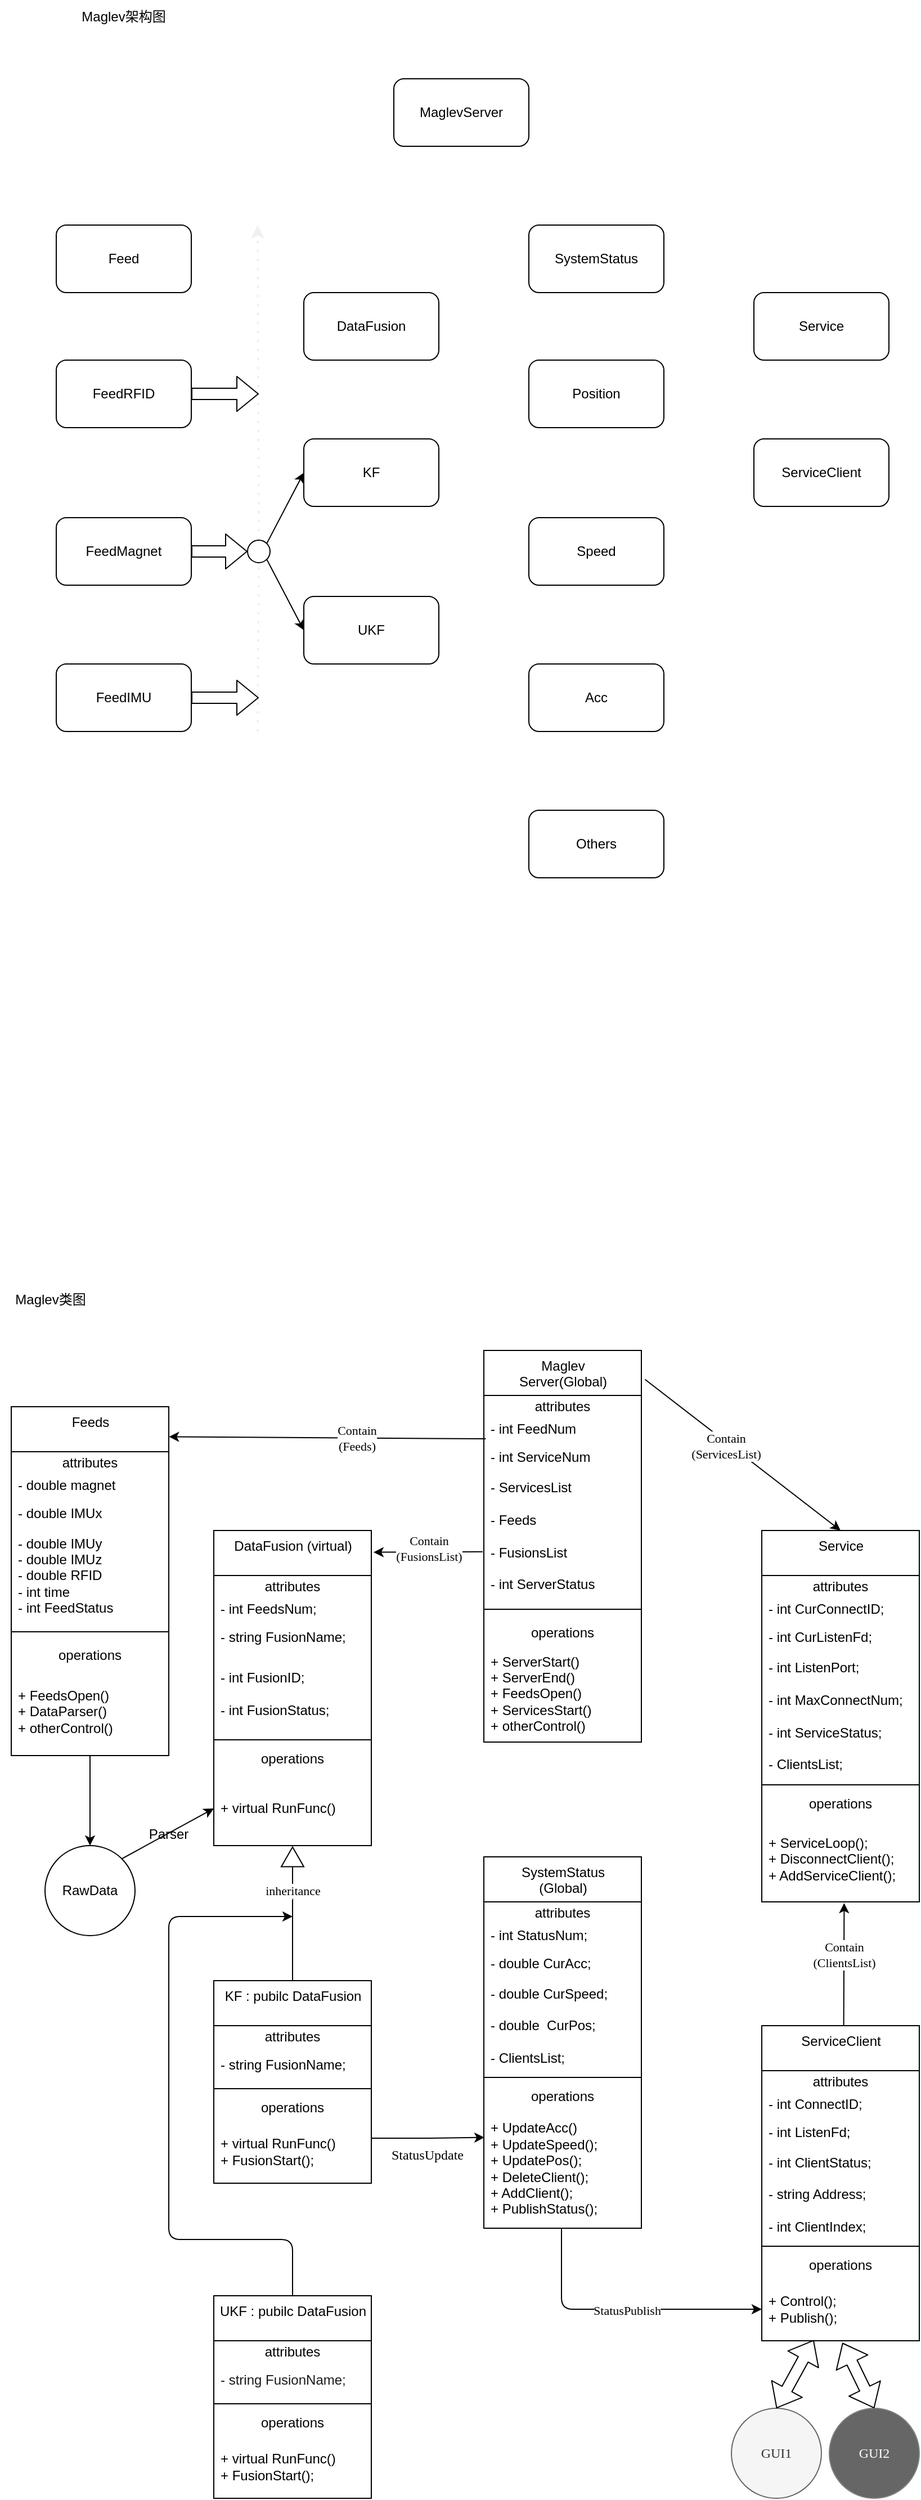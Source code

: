 <mxfile version="12.2.4" pages="1"><diagram id="EBXUAqekq_TSrMk2jxdC" name="第 1 页"><mxGraphModel dx="1035" dy="591" grid="1" gridSize="10" guides="1" tooltips="1" connect="1" arrows="1" fold="1" page="1" pageScale="1" pageWidth="827" pageHeight="1169" math="0" shadow="0"><root><mxCell id="0"/><mxCell id="1" parent="0"/><mxCell id="2" value="MaglevServer" style="rounded=1;whiteSpace=wrap;html=1;" parent="1" vertex="1"><mxGeometry x="360" y="110" width="120" height="60" as="geometry"/></mxCell><mxCell id="3" value="Feed" style="rounded=1;whiteSpace=wrap;html=1;" parent="1" vertex="1"><mxGeometry x="60" y="240" width="120" height="60" as="geometry"/></mxCell><mxCell id="4" value="FeedRFID" style="rounded=1;whiteSpace=wrap;html=1;" parent="1" vertex="1"><mxGeometry x="60" y="360" width="120" height="60" as="geometry"/></mxCell><mxCell id="5" value="FeedMagnet" style="rounded=1;whiteSpace=wrap;html=1;" parent="1" vertex="1"><mxGeometry x="60" y="500" width="120" height="60" as="geometry"/></mxCell><mxCell id="6" value="FeedIMU" style="rounded=1;whiteSpace=wrap;html=1;" parent="1" vertex="1"><mxGeometry x="60" y="630" width="120" height="60" as="geometry"/></mxCell><mxCell id="7" value="SystemStatus" style="rounded=1;whiteSpace=wrap;html=1;" parent="1" vertex="1"><mxGeometry x="480" y="240" width="120" height="60" as="geometry"/></mxCell><mxCell id="8" value="Position" style="rounded=1;whiteSpace=wrap;html=1;" parent="1" vertex="1"><mxGeometry x="480" y="360" width="120" height="60" as="geometry"/></mxCell><mxCell id="9" value="Speed" style="rounded=1;whiteSpace=wrap;html=1;" parent="1" vertex="1"><mxGeometry x="480" y="500" width="120" height="60" as="geometry"/></mxCell><mxCell id="10" value="Acc" style="rounded=1;whiteSpace=wrap;html=1;" parent="1" vertex="1"><mxGeometry x="480" y="630" width="120" height="60" as="geometry"/></mxCell><mxCell id="11" value="Service" style="rounded=1;whiteSpace=wrap;html=1;" parent="1" vertex="1"><mxGeometry x="680" y="300" width="120" height="60" as="geometry"/></mxCell><mxCell id="12" value="ServiceClient" style="rounded=1;whiteSpace=wrap;html=1;" parent="1" vertex="1"><mxGeometry x="680" y="430" width="120" height="60" as="geometry"/></mxCell><mxCell id="13" value="DataFusion" style="rounded=1;whiteSpace=wrap;html=1;" parent="1" vertex="1"><mxGeometry x="280" y="300" width="120" height="60" as="geometry"/></mxCell><mxCell id="14" value="KF" style="rounded=1;whiteSpace=wrap;html=1;" parent="1" vertex="1"><mxGeometry x="280" y="430" width="120" height="60" as="geometry"/></mxCell><mxCell id="15" value="UKF" style="rounded=1;whiteSpace=wrap;html=1;" parent="1" vertex="1"><mxGeometry x="280" y="570" width="120" height="60" as="geometry"/></mxCell><mxCell id="16" value="" style="endArrow=classic;html=1;dashed=1;dashPattern=1 3;fontFamily=Helvetica;fontSize=11;fontColor=rgb(240, 240, 240);align=center;strokeColor=rgb(240, 240, 240);strokeWidth=2;startArrow=none;" parent="1" source="24" edge="1"><mxGeometry width="50" height="50" relative="1" as="geometry"><mxPoint x="239" y="690" as="sourcePoint"/><mxPoint x="239" y="240" as="targetPoint"/></mxGeometry></mxCell><mxCell id="17" value="" style="shape=flexArrow;endArrow=classic;html=1;" parent="1" source="4" edge="1"><mxGeometry width="50" height="50" relative="1" as="geometry"><mxPoint x="180" y="440" as="sourcePoint"/><mxPoint x="240" y="390" as="targetPoint"/></mxGeometry></mxCell><mxCell id="18" value="" style="shape=flexArrow;endArrow=classic;html=1;startArrow=none;" parent="1" source="24" edge="1"><mxGeometry width="50" height="50" relative="1" as="geometry"><mxPoint x="180" y="580" as="sourcePoint"/><mxPoint x="240" y="530" as="targetPoint"/></mxGeometry></mxCell><mxCell id="20" value="" style="shape=flexArrow;endArrow=classic;html=1;exitX=1;exitY=0.5;exitDx=0;exitDy=0;" parent="1" source="6" edge="1"><mxGeometry width="50" height="50" relative="1" as="geometry"><mxPoint x="180" y="690" as="sourcePoint"/><mxPoint x="240" y="660" as="targetPoint"/></mxGeometry></mxCell><mxCell id="23" value="" style="endArrow=classic;html=1;entryX=0;entryY=0.5;entryDx=0;entryDy=0;exitX=1;exitY=0;exitDx=0;exitDy=0;" parent="1" source="24" target="14" edge="1"><mxGeometry width="50" height="50" relative="1" as="geometry"><mxPoint x="240" y="480" as="sourcePoint"/><mxPoint x="250" y="430" as="targetPoint"/></mxGeometry></mxCell><mxCell id="25" value="" style="endArrow=none;html=1;dashed=1;dashPattern=1 3;fontFamily=Helvetica;fontSize=11;fontColor=rgb(240, 240, 240);align=center;strokeColor=rgb(240, 240, 240);strokeWidth=2;" parent="1" target="24" edge="1"><mxGeometry width="50" height="50" relative="1" as="geometry"><mxPoint x="239" y="690" as="sourcePoint"/><mxPoint x="239" y="240" as="targetPoint"/></mxGeometry></mxCell><mxCell id="26" value="" style="endArrow=classic;html=1;exitX=1;exitY=1;exitDx=0;exitDy=0;entryX=0;entryY=0.5;entryDx=0;entryDy=0;" parent="1" source="24" target="15" edge="1"><mxGeometry width="50" height="50" relative="1" as="geometry"><mxPoint x="390" y="410" as="sourcePoint"/><mxPoint x="440" y="360" as="targetPoint"/></mxGeometry></mxCell><mxCell id="24" value="" style="ellipse;whiteSpace=wrap;html=1;aspect=fixed;" parent="1" vertex="1"><mxGeometry x="230" y="520" width="20" height="20" as="geometry"/></mxCell><mxCell id="31" value="" style="shape=flexArrow;endArrow=classic;html=1;exitX=1;exitY=0.5;exitDx=0;exitDy=0;" parent="1" source="5" target="24" edge="1"><mxGeometry width="50" height="50" relative="1" as="geometry"><mxPoint x="180" y="550" as="sourcePoint"/><mxPoint x="240" y="480" as="targetPoint"/><Array as="points"/></mxGeometry></mxCell><mxCell id="32" value="Others" style="rounded=1;whiteSpace=wrap;html=1;" parent="1" vertex="1"><mxGeometry x="480" y="760" width="120" height="60" as="geometry"/></mxCell><mxCell id="36" value="Maglev类图" style="text;html=1;strokeColor=none;fillColor=none;align=center;verticalAlign=middle;whiteSpace=wrap;rounded=0;" parent="1" vertex="1"><mxGeometry x="10" y="1180" width="90" height="30" as="geometry"/></mxCell><mxCell id="37" value="Maglev架构图" style="text;html=1;strokeColor=none;fillColor=none;align=center;verticalAlign=middle;whiteSpace=wrap;rounded=0;" parent="1" vertex="1"><mxGeometry x="60" y="40" width="120" height="30" as="geometry"/></mxCell><mxCell id="49" value="Maglev&lt;br&gt;Server(Global)" style="swimlane;fontStyle=0;align=center;verticalAlign=top;childLayout=stackLayout;horizontal=1;startSize=40;horizontalStack=0;resizeParent=1;resizeParentMax=0;resizeLast=0;collapsible=0;marginBottom=0;html=1;" parent="1" vertex="1"><mxGeometry x="440" y="1240" width="140" height="348" as="geometry"/></mxCell><mxCell id="50" value="attributes" style="text;html=1;strokeColor=none;fillColor=none;align=center;verticalAlign=middle;spacingLeft=4;spacingRight=4;overflow=hidden;rotatable=0;points=[[0,0.5],[1,0.5]];portConstraint=eastwest;" parent="49" vertex="1"><mxGeometry y="40" width="140" height="20" as="geometry"/></mxCell><mxCell id="51" value="- int FeedNum" style="text;html=1;strokeColor=none;fillColor=none;align=left;verticalAlign=middle;spacingLeft=4;spacingRight=4;overflow=hidden;rotatable=0;points=[[0,0.5],[1,0.5]];portConstraint=eastwest;" parent="49" vertex="1"><mxGeometry y="60" width="140" height="20" as="geometry"/></mxCell><mxCell id="52" value="&lt;font color=&quot;#000000&quot;&gt;- int ServiceNum&lt;/font&gt;" style="text;html=1;strokeColor=none;fillColor=none;align=left;verticalAlign=middle;spacingLeft=4;spacingRight=4;overflow=hidden;rotatable=0;points=[[0,0.5],[1,0.5]];portConstraint=eastwest;fontColor=#808080;" parent="49" vertex="1"><mxGeometry y="80" width="140" height="30" as="geometry"/></mxCell><mxCell id="53" value="- ServicesList&lt;br&gt;&lt;br&gt;- Feeds&lt;br&gt;&lt;br&gt;- FusionsList&lt;br&gt;&lt;br&gt;- int ServerStatus" style="text;html=1;strokeColor=none;fillColor=none;align=left;verticalAlign=middle;spacingLeft=4;spacingRight=4;overflow=hidden;rotatable=0;points=[[0,0.5],[1,0.5]];portConstraint=eastwest;" parent="49" vertex="1"><mxGeometry y="110" width="140" height="110" as="geometry"/></mxCell><mxCell id="54" value="" style="line;strokeWidth=1;fillColor=none;align=left;verticalAlign=middle;spacingTop=-1;spacingLeft=3;spacingRight=3;rotatable=0;labelPosition=right;points=[];portConstraint=eastwest;" parent="49" vertex="1"><mxGeometry y="220" width="140" height="20" as="geometry"/></mxCell><mxCell id="55" value="operations" style="text;html=1;strokeColor=none;fillColor=none;align=center;verticalAlign=middle;spacingLeft=4;spacingRight=4;overflow=hidden;rotatable=0;points=[[0,0.5],[1,0.5]];portConstraint=eastwest;" parent="49" vertex="1"><mxGeometry y="240" width="140" height="22" as="geometry"/></mxCell><mxCell id="56" value="+ ServerStart()&lt;br&gt;+ ServerEnd()&lt;br&gt;+ FeedsOpen()&lt;br&gt;+ ServicesStart()&lt;br&gt;+ otherControl()" style="text;html=1;strokeColor=none;fillColor=none;align=left;verticalAlign=middle;spacingLeft=4;spacingRight=4;overflow=hidden;rotatable=0;points=[[0,0.5],[1,0.5]];portConstraint=eastwest;" parent="49" vertex="1"><mxGeometry y="262" width="140" height="86" as="geometry"/></mxCell><mxCell id="62" value="SystemStatus&lt;br&gt;(Global)" style="swimlane;fontStyle=0;align=center;verticalAlign=top;childLayout=stackLayout;horizontal=1;startSize=40;horizontalStack=0;resizeParent=1;resizeParentMax=0;resizeLast=0;collapsible=0;marginBottom=0;html=1;" parent="1" vertex="1"><mxGeometry x="440" y="1690" width="140" height="330" as="geometry"/></mxCell><mxCell id="63" value="attributes" style="text;html=1;strokeColor=none;fillColor=none;align=center;verticalAlign=middle;spacingLeft=4;spacingRight=4;overflow=hidden;rotatable=0;points=[[0,0.5],[1,0.5]];portConstraint=eastwest;" parent="62" vertex="1"><mxGeometry y="40" width="140" height="20" as="geometry"/></mxCell><mxCell id="64" value="- int StatusNum;" style="text;html=1;strokeColor=none;fillColor=none;align=left;verticalAlign=middle;spacingLeft=4;spacingRight=4;overflow=hidden;rotatable=0;points=[[0,0.5],[1,0.5]];portConstraint=eastwest;" parent="62" vertex="1"><mxGeometry y="60" width="140" height="20" as="geometry"/></mxCell><mxCell id="65" value="&lt;font color=&quot;#000000&quot;&gt;- double CurAcc;&lt;/font&gt;" style="text;html=1;strokeColor=none;fillColor=none;align=left;verticalAlign=middle;spacingLeft=4;spacingRight=4;overflow=hidden;rotatable=0;points=[[0,0.5],[1,0.5]];portConstraint=eastwest;fontColor=#808080;" parent="62" vertex="1"><mxGeometry y="80" width="140" height="30" as="geometry"/></mxCell><mxCell id="66" value="- double CurSpeed;&lt;br&gt;&lt;br&gt;- double&amp;nbsp; CurPos;&lt;br&gt;&lt;br&gt;- ClientsList;" style="text;html=1;strokeColor=none;fillColor=none;align=left;verticalAlign=middle;spacingLeft=4;spacingRight=4;overflow=hidden;rotatable=0;points=[[0,0.5],[1,0.5]];portConstraint=eastwest;" parent="62" vertex="1"><mxGeometry y="110" width="140" height="80" as="geometry"/></mxCell><mxCell id="67" value="" style="line;strokeWidth=1;fillColor=none;align=left;verticalAlign=middle;spacingTop=-1;spacingLeft=3;spacingRight=3;rotatable=0;labelPosition=right;points=[];portConstraint=eastwest;" parent="62" vertex="1"><mxGeometry y="190" width="140" height="12" as="geometry"/></mxCell><mxCell id="68" value="operations" style="text;html=1;strokeColor=none;fillColor=none;align=center;verticalAlign=middle;spacingLeft=4;spacingRight=4;overflow=hidden;rotatable=0;points=[[0,0.5],[1,0.5]];portConstraint=eastwest;" parent="62" vertex="1"><mxGeometry y="202" width="140" height="22" as="geometry"/></mxCell><mxCell id="69" value="+ UpdateAcc()&lt;br&gt;+ UpdateSpeed();&lt;br&gt;+ UpdatePos();&lt;br&gt;+ DeleteClient();&lt;br&gt;+ AddClient();&lt;br&gt;+ PublishStatus();" style="text;html=1;strokeColor=none;fillColor=none;align=left;verticalAlign=middle;spacingLeft=4;spacingRight=4;overflow=hidden;rotatable=0;points=[[0,0.5],[1,0.5]];portConstraint=eastwest;" parent="62" vertex="1"><mxGeometry y="224" width="140" height="106" as="geometry"/></mxCell><mxCell id="70" value="Service" style="swimlane;fontStyle=0;align=center;verticalAlign=top;childLayout=stackLayout;horizontal=1;startSize=40;horizontalStack=0;resizeParent=1;resizeParentMax=0;resizeLast=0;collapsible=0;marginBottom=0;html=1;" parent="1" vertex="1"><mxGeometry x="687" y="1400" width="140" height="330" as="geometry"/></mxCell><mxCell id="71" value="attributes" style="text;html=1;strokeColor=none;fillColor=none;align=center;verticalAlign=middle;spacingLeft=4;spacingRight=4;overflow=hidden;rotatable=0;points=[[0,0.5],[1,0.5]];portConstraint=eastwest;" parent="70" vertex="1"><mxGeometry y="40" width="140" height="20" as="geometry"/></mxCell><mxCell id="72" value="- int CurConnectID;" style="text;html=1;strokeColor=none;fillColor=none;align=left;verticalAlign=middle;spacingLeft=4;spacingRight=4;overflow=hidden;rotatable=0;points=[[0,0.5],[1,0.5]];portConstraint=eastwest;" parent="70" vertex="1"><mxGeometry y="60" width="140" height="20" as="geometry"/></mxCell><mxCell id="73" value="&lt;font color=&quot;#000000&quot;&gt;- int CurListenFd;&lt;/font&gt;" style="text;html=1;strokeColor=none;fillColor=none;align=left;verticalAlign=middle;spacingLeft=4;spacingRight=4;overflow=hidden;rotatable=0;points=[[0,0.5],[1,0.5]];portConstraint=eastwest;fontColor=#808080;" parent="70" vertex="1"><mxGeometry y="80" width="140" height="30" as="geometry"/></mxCell><mxCell id="74" value="- int ListenPort;&lt;br&gt;&lt;br&gt;- int MaxConnectNum;&lt;br&gt;&lt;br&gt;- int ServiceStatus;&lt;br&gt;&lt;br&gt;- ClientsList;" style="text;html=1;strokeColor=none;fillColor=none;align=left;verticalAlign=middle;spacingLeft=4;spacingRight=4;overflow=hidden;rotatable=0;points=[[0,0.5],[1,0.5]];portConstraint=eastwest;" parent="70" vertex="1"><mxGeometry y="110" width="140" height="110" as="geometry"/></mxCell><mxCell id="75" value="" style="line;strokeWidth=1;fillColor=none;align=left;verticalAlign=middle;spacingTop=-1;spacingLeft=3;spacingRight=3;rotatable=0;labelPosition=right;points=[];portConstraint=eastwest;" parent="70" vertex="1"><mxGeometry y="220" width="140" height="12" as="geometry"/></mxCell><mxCell id="76" value="operations" style="text;html=1;strokeColor=none;fillColor=none;align=center;verticalAlign=middle;spacingLeft=4;spacingRight=4;overflow=hidden;rotatable=0;points=[[0,0.5],[1,0.5]];portConstraint=eastwest;" parent="70" vertex="1"><mxGeometry y="232" width="140" height="22" as="geometry"/></mxCell><mxCell id="77" value="+ ServiceLoop();&lt;br&gt;+ DisconnectClient();&lt;br&gt;+ AddServiceClient();&lt;br&gt;" style="text;html=1;strokeColor=none;fillColor=none;align=left;verticalAlign=middle;spacingLeft=4;spacingRight=4;overflow=hidden;rotatable=0;points=[[0,0.5],[1,0.5]];portConstraint=eastwest;" parent="70" vertex="1"><mxGeometry y="254" width="140" height="76" as="geometry"/></mxCell><mxCell id="78" value="ServiceClient" style="swimlane;fontStyle=0;align=center;verticalAlign=top;childLayout=stackLayout;horizontal=1;startSize=40;horizontalStack=0;resizeParent=1;resizeParentMax=0;resizeLast=0;collapsible=0;marginBottom=0;html=1;" parent="1" vertex="1"><mxGeometry x="687" y="1840" width="140" height="280" as="geometry"/></mxCell><mxCell id="79" value="attributes" style="text;html=1;strokeColor=none;fillColor=none;align=center;verticalAlign=middle;spacingLeft=4;spacingRight=4;overflow=hidden;rotatable=0;points=[[0,0.5],[1,0.5]];portConstraint=eastwest;" parent="78" vertex="1"><mxGeometry y="40" width="140" height="20" as="geometry"/></mxCell><mxCell id="80" value="- int ConnectID;" style="text;html=1;strokeColor=none;fillColor=none;align=left;verticalAlign=middle;spacingLeft=4;spacingRight=4;overflow=hidden;rotatable=0;points=[[0,0.5],[1,0.5]];portConstraint=eastwest;" parent="78" vertex="1"><mxGeometry y="60" width="140" height="20" as="geometry"/></mxCell><mxCell id="81" value="&lt;font color=&quot;#000000&quot;&gt;- int ListenFd;&lt;/font&gt;" style="text;html=1;strokeColor=none;fillColor=none;align=left;verticalAlign=middle;spacingLeft=4;spacingRight=4;overflow=hidden;rotatable=0;points=[[0,0.5],[1,0.5]];portConstraint=eastwest;fontColor=#808080;" parent="78" vertex="1"><mxGeometry y="80" width="140" height="30" as="geometry"/></mxCell><mxCell id="82" value="- int ClientStatus;&lt;br&gt;&lt;br&gt;- string Address;&lt;br&gt;&lt;br&gt;- int ClientIndex;" style="text;html=1;strokeColor=none;fillColor=none;align=left;verticalAlign=middle;spacingLeft=4;spacingRight=4;overflow=hidden;rotatable=0;points=[[0,0.5],[1,0.5]];portConstraint=eastwest;" parent="78" vertex="1"><mxGeometry y="110" width="140" height="80" as="geometry"/></mxCell><mxCell id="83" value="" style="line;strokeWidth=1;fillColor=none;align=left;verticalAlign=middle;spacingTop=-1;spacingLeft=3;spacingRight=3;rotatable=0;labelPosition=right;points=[];portConstraint=eastwest;" parent="78" vertex="1"><mxGeometry y="190" width="140" height="12" as="geometry"/></mxCell><mxCell id="84" value="operations" style="text;html=1;strokeColor=none;fillColor=none;align=center;verticalAlign=middle;spacingLeft=4;spacingRight=4;overflow=hidden;rotatable=0;points=[[0,0.5],[1,0.5]];portConstraint=eastwest;" parent="78" vertex="1"><mxGeometry y="202" width="140" height="22" as="geometry"/></mxCell><mxCell id="85" value="+ Control();&lt;br&gt;+ Publish();" style="text;html=1;strokeColor=none;fillColor=none;align=left;verticalAlign=middle;spacingLeft=4;spacingRight=4;overflow=hidden;rotatable=0;points=[[0,0.5],[1,0.5]];portConstraint=eastwest;" parent="78" vertex="1"><mxGeometry y="224" width="140" height="56" as="geometry"/></mxCell><mxCell id="86" value="DataFusion (virtual)" style="swimlane;fontStyle=0;align=center;verticalAlign=top;childLayout=stackLayout;horizontal=1;startSize=40;horizontalStack=0;resizeParent=1;resizeParentMax=0;resizeLast=0;collapsible=0;marginBottom=0;html=1;" parent="1" vertex="1"><mxGeometry x="200" y="1400" width="140" height="280" as="geometry"/></mxCell><mxCell id="87" value="attributes" style="text;html=1;strokeColor=none;fillColor=none;align=center;verticalAlign=middle;spacingLeft=4;spacingRight=4;overflow=hidden;rotatable=0;points=[[0,0.5],[1,0.5]];portConstraint=eastwest;" parent="86" vertex="1"><mxGeometry y="40" width="140" height="20" as="geometry"/></mxCell><mxCell id="88" value="- int FeedsNum;" style="text;html=1;strokeColor=none;fillColor=none;align=left;verticalAlign=middle;spacingLeft=4;spacingRight=4;overflow=hidden;rotatable=0;points=[[0,0.5],[1,0.5]];portConstraint=eastwest;" parent="86" vertex="1"><mxGeometry y="60" width="140" height="20" as="geometry"/></mxCell><mxCell id="89" value="&lt;font color=&quot;#000000&quot;&gt;- string FusionName;&lt;/font&gt;" style="text;html=1;strokeColor=none;fillColor=none;align=left;verticalAlign=middle;spacingLeft=4;spacingRight=4;overflow=hidden;rotatable=0;points=[[0,0.5],[1,0.5]];portConstraint=eastwest;fontColor=#808080;" parent="86" vertex="1"><mxGeometry y="80" width="140" height="30" as="geometry"/></mxCell><mxCell id="90" value="- int FusionID;&lt;br&gt;&lt;br&gt;- int FusionStatus;" style="text;html=1;strokeColor=none;fillColor=none;align=left;verticalAlign=middle;spacingLeft=4;spacingRight=4;overflow=hidden;rotatable=0;points=[[0,0.5],[1,0.5]];portConstraint=eastwest;" parent="86" vertex="1"><mxGeometry y="110" width="140" height="70" as="geometry"/></mxCell><mxCell id="91" value="" style="line;strokeWidth=1;fillColor=none;align=left;verticalAlign=middle;spacingTop=-1;spacingLeft=3;spacingRight=3;rotatable=0;labelPosition=right;points=[];portConstraint=eastwest;" parent="86" vertex="1"><mxGeometry y="180" width="140" height="12" as="geometry"/></mxCell><mxCell id="92" value="operations" style="text;html=1;strokeColor=none;fillColor=none;align=center;verticalAlign=middle;spacingLeft=4;spacingRight=4;overflow=hidden;rotatable=0;points=[[0,0.5],[1,0.5]];portConstraint=eastwest;" parent="86" vertex="1"><mxGeometry y="192" width="140" height="22" as="geometry"/></mxCell><mxCell id="93" value="+ virtual RunFunc()" style="text;html=1;strokeColor=none;fillColor=none;align=left;verticalAlign=middle;spacingLeft=4;spacingRight=4;overflow=hidden;rotatable=0;points=[[0,0.5],[1,0.5]];portConstraint=eastwest;" parent="86" vertex="1"><mxGeometry y="214" width="140" height="66" as="geometry"/></mxCell><mxCell id="94" value="KF : pubilc DataFusion" style="swimlane;fontStyle=0;align=center;verticalAlign=top;childLayout=stackLayout;horizontal=1;startSize=40;horizontalStack=0;resizeParent=1;resizeParentMax=0;resizeLast=0;collapsible=0;marginBottom=0;html=1;" parent="1" vertex="1"><mxGeometry x="200" y="1800" width="140" height="180" as="geometry"/></mxCell><mxCell id="95" value="attributes" style="text;html=1;strokeColor=none;fillColor=none;align=center;verticalAlign=middle;spacingLeft=4;spacingRight=4;overflow=hidden;rotatable=0;points=[[0,0.5],[1,0.5]];portConstraint=eastwest;" parent="94" vertex="1"><mxGeometry y="40" width="140" height="20" as="geometry"/></mxCell><mxCell id="97" value="&lt;font color=&quot;#000000&quot;&gt;- string FusionName;&lt;/font&gt;" style="text;html=1;strokeColor=none;fillColor=none;align=left;verticalAlign=middle;spacingLeft=4;spacingRight=4;overflow=hidden;rotatable=0;points=[[0,0.5],[1,0.5]];portConstraint=eastwest;fontColor=#808080;" parent="94" vertex="1"><mxGeometry y="60" width="140" height="30" as="geometry"/></mxCell><mxCell id="99" value="" style="line;strokeWidth=1;fillColor=none;align=left;verticalAlign=middle;spacingTop=-1;spacingLeft=3;spacingRight=3;rotatable=0;labelPosition=right;points=[];portConstraint=eastwest;" parent="94" vertex="1"><mxGeometry y="90" width="140" height="12" as="geometry"/></mxCell><mxCell id="100" value="operations" style="text;html=1;strokeColor=none;fillColor=none;align=center;verticalAlign=middle;spacingLeft=4;spacingRight=4;overflow=hidden;rotatable=0;points=[[0,0.5],[1,0.5]];portConstraint=eastwest;" parent="94" vertex="1"><mxGeometry y="102" width="140" height="22" as="geometry"/></mxCell><mxCell id="101" value="+ virtual RunFunc()&lt;br&gt;+ FusionStart();" style="text;html=1;strokeColor=none;fillColor=none;align=left;verticalAlign=middle;spacingLeft=4;spacingRight=4;overflow=hidden;rotatable=0;points=[[0,0.5],[1,0.5]];portConstraint=eastwest;" parent="94" vertex="1"><mxGeometry y="124" width="140" height="56" as="geometry"/></mxCell><mxCell id="102" value="UKF : pubilc DataFusion" style="swimlane;fontStyle=0;align=center;verticalAlign=top;childLayout=stackLayout;horizontal=1;startSize=40;horizontalStack=0;resizeParent=1;resizeParentMax=0;resizeLast=0;collapsible=0;marginBottom=0;html=1;" parent="1" vertex="1"><mxGeometry x="200" y="2080" width="140" height="180" as="geometry"/></mxCell><mxCell id="103" value="attributes" style="text;html=1;strokeColor=none;fillColor=none;align=center;verticalAlign=middle;spacingLeft=4;spacingRight=4;overflow=hidden;rotatable=0;points=[[0,0.5],[1,0.5]];portConstraint=eastwest;" parent="102" vertex="1"><mxGeometry y="40" width="140" height="20" as="geometry"/></mxCell><mxCell id="105" value="&lt;font color=&quot;#1a1a1a&quot;&gt;- string FusionName;&lt;/font&gt;" style="text;html=1;strokeColor=none;fillColor=none;align=left;verticalAlign=middle;spacingLeft=4;spacingRight=4;overflow=hidden;rotatable=0;points=[[0,0.5],[1,0.5]];portConstraint=eastwest;fontColor=#808080;" parent="102" vertex="1"><mxGeometry y="60" width="140" height="30" as="geometry"/></mxCell><mxCell id="106" value="" style="line;strokeWidth=1;fillColor=none;align=left;verticalAlign=middle;spacingTop=-1;spacingLeft=3;spacingRight=3;rotatable=0;labelPosition=right;points=[];portConstraint=eastwest;" parent="102" vertex="1"><mxGeometry y="90" width="140" height="12" as="geometry"/></mxCell><mxCell id="107" value="operations" style="text;html=1;strokeColor=none;fillColor=none;align=center;verticalAlign=middle;spacingLeft=4;spacingRight=4;overflow=hidden;rotatable=0;points=[[0,0.5],[1,0.5]];portConstraint=eastwest;" parent="102" vertex="1"><mxGeometry y="102" width="140" height="22" as="geometry"/></mxCell><mxCell id="108" value="+ virtual RunFunc()&lt;br&gt;+ FusionStart();" style="text;html=1;strokeColor=none;fillColor=none;align=left;verticalAlign=middle;spacingLeft=4;spacingRight=4;overflow=hidden;rotatable=0;points=[[0,0.5],[1,0.5]];portConstraint=eastwest;" parent="102" vertex="1"><mxGeometry y="124" width="140" height="56" as="geometry"/></mxCell><mxCell id="112" value="" style="endArrow=classic;html=1;fontFamily=Verdana;fontColor=#FFFFFF;entryX=0.5;entryY=0;entryDx=0;entryDy=0;exitX=1.023;exitY=0.074;exitDx=0;exitDy=0;exitPerimeter=0;" parent="1" source="49" target="70" edge="1"><mxGeometry width="50" height="50" relative="1" as="geometry"><mxPoint x="775.66" y="1250" as="sourcePoint"/><mxPoint x="610" y="1387.06" as="targetPoint"/></mxGeometry></mxCell><mxCell id="113" value="&lt;font color=&quot;#000000&quot;&gt;Contain&lt;br&gt;(ServicesList)&lt;/font&gt;" style="edgeLabel;html=1;align=center;verticalAlign=middle;resizable=0;points=[];fontFamily=Verdana;fontColor=#FFFFFF;" parent="112" vertex="1" connectable="0"><mxGeometry x="-0.153" y="-3" relative="1" as="geometry"><mxPoint as="offset"/></mxGeometry></mxCell><mxCell id="123" value="" style="triangle;whiteSpace=wrap;html=1;fontFamily=Verdana;fontColor=#FFFFFF;strokeColor=#000000;rotation=-90;" parent="1" vertex="1"><mxGeometry x="261.25" y="1680" width="17.5" height="20" as="geometry"/></mxCell><mxCell id="126" value="" style="endArrow=none;html=1;fontFamily=Verdana;fontColor=#FFFFFF;exitX=0.5;exitY=0;exitDx=0;exitDy=0;entryX=0;entryY=0.5;entryDx=0;entryDy=0;" parent="1" source="94" target="123" edge="1"><mxGeometry width="50" height="50" relative="1" as="geometry"><mxPoint x="390" y="1770" as="sourcePoint"/><mxPoint x="440" y="1720" as="targetPoint"/></mxGeometry></mxCell><mxCell id="131" value="i" style="edgeLabel;html=1;align=center;verticalAlign=middle;resizable=0;points=[];fontFamily=Verdana;fontColor=#FFFFFF;" parent="126" vertex="1" connectable="0"><mxGeometry x="0.561" y="2" relative="1" as="geometry"><mxPoint as="offset"/></mxGeometry></mxCell><mxCell id="132" value="&lt;span style=&quot;background-color: rgb(255 , 255 , 255)&quot;&gt;&lt;font color=&quot;#000000&quot;&gt;inheritance&lt;/font&gt;&lt;/span&gt;" style="edgeLabel;html=1;align=center;verticalAlign=middle;resizable=0;points=[];fontFamily=Verdana;fontColor=#FFFFFF;direction=west;" parent="126" vertex="1" connectable="0"><mxGeometry x="0.561" y="-1" relative="1" as="geometry"><mxPoint x="-1" y="-1" as="offset"/></mxGeometry></mxCell><mxCell id="130" value="" style="edgeStyle=segmentEdgeStyle;endArrow=classic;html=1;fontFamily=Verdana;fontColor=#FFFFFF;exitX=0.5;exitY=0;exitDx=0;exitDy=0;" parent="1" source="102" edge="1"><mxGeometry width="50" height="50" relative="1" as="geometry"><mxPoint x="270" y="2003" as="sourcePoint"/><mxPoint x="270" y="1743" as="targetPoint"/><Array as="points"><mxPoint x="270" y="2030"/><mxPoint x="160" y="2030"/><mxPoint x="160" y="1743"/></Array></mxGeometry></mxCell><mxCell id="133" value="" style="endArrow=classic;html=1;fontFamily=Verdana;fontColor=#FFFFFF;exitX=0.52;exitY=0;exitDx=0;exitDy=0;entryX=0.523;entryY=1.014;entryDx=0;entryDy=0;entryPerimeter=0;exitPerimeter=0;" parent="1" source="78" target="77" edge="1"><mxGeometry width="50" height="50" relative="1" as="geometry"><mxPoint x="680" y="1810" as="sourcePoint"/><mxPoint x="730" y="1760" as="targetPoint"/><Array as="points"><mxPoint x="760" y="1790"/></Array></mxGeometry></mxCell><mxCell id="134" value="Contain&lt;br&gt;(ClientsList)" style="edgeLabel;html=1;align=center;verticalAlign=middle;resizable=0;points=[];fontFamily=Verdana;fontColor=#000000;" parent="133" vertex="1" connectable="0"><mxGeometry x="0.165" relative="1" as="geometry"><mxPoint as="offset"/></mxGeometry></mxCell><mxCell id="135" value="" style="edgeStyle=elbowEdgeStyle;elbow=horizontal;endArrow=classic;html=1;fontFamily=Verdana;fontColor=#FFFFFF;entryX=0.004;entryY=0.239;entryDx=0;entryDy=0;entryPerimeter=0;" parent="1" target="69" edge="1"><mxGeometry width="50" height="50" relative="1" as="geometry"><mxPoint x="340" y="1940" as="sourcePoint"/><mxPoint x="440" y="1941" as="targetPoint"/></mxGeometry></mxCell><mxCell id="136" value="&lt;font color=&quot;#000000&quot;&gt;StatusUpdate&lt;/font&gt;" style="text;html=1;strokeColor=none;fillColor=none;align=center;verticalAlign=middle;whiteSpace=wrap;rounded=0;fontFamily=Verdana;fontColor=#FFFFFF;" parent="1" vertex="1"><mxGeometry x="360" y="1940" width="60" height="30" as="geometry"/></mxCell><mxCell id="139" value="" style="edgeStyle=segmentEdgeStyle;endArrow=classic;html=1;fontFamily=Verdana;fontColor=#FFFFFF;entryX=0;entryY=0.5;entryDx=0;entryDy=0;" parent="1" target="85" edge="1"><mxGeometry width="50" height="50" relative="1" as="geometry"><mxPoint x="509" y="2020" as="sourcePoint"/><mxPoint x="530" y="2060" as="targetPoint"/><Array as="points"><mxPoint x="509" y="2092"/></Array></mxGeometry></mxCell><mxCell id="140" value="&lt;font color=&quot;#000000&quot;&gt;StatusPublish&lt;/font&gt;" style="edgeLabel;html=1;align=center;verticalAlign=middle;resizable=0;points=[];fontFamily=Verdana;fontColor=#FFFFFF;" parent="139" vertex="1" connectable="0"><mxGeometry x="0.038" y="-1" relative="1" as="geometry"><mxPoint as="offset"/></mxGeometry></mxCell><mxCell id="142" value="GUI1" style="ellipse;whiteSpace=wrap;html=1;aspect=fixed;fontFamily=Verdana;fontColor=#333333;strokeColor=#666666;fillColor=#f5f5f5;" parent="1" vertex="1"><mxGeometry x="660" y="2180" width="80" height="80" as="geometry"/></mxCell><mxCell id="143" value="GUI2" style="ellipse;whiteSpace=wrap;html=1;aspect=fixed;fontFamily=Verdana;fontColor=#FFFFFF;strokeColor=#808080;fillColor=#666666;" parent="1" vertex="1"><mxGeometry x="747" y="2180" width="80" height="80" as="geometry"/></mxCell><mxCell id="144" value="" style="shape=flexArrow;endArrow=classic;startArrow=classic;html=1;fontFamily=Verdana;fontColor=#FFFFFF;entryX=0.33;entryY=0.989;entryDx=0;entryDy=0;entryPerimeter=0;exitX=0.5;exitY=0;exitDx=0;exitDy=0;" parent="1" source="142" target="85" edge="1"><mxGeometry width="100" height="100" relative="1" as="geometry"><mxPoint x="530" y="2230" as="sourcePoint"/><mxPoint x="630" y="2130" as="targetPoint"/></mxGeometry></mxCell><mxCell id="145" value="" style="shape=flexArrow;endArrow=classic;startArrow=classic;html=1;fontFamily=Verdana;fontColor=#FFFFFF;entryX=0.512;entryY=1.032;entryDx=0;entryDy=0;entryPerimeter=0;exitX=0.5;exitY=0;exitDx=0;exitDy=0;" parent="1" source="143" target="85" edge="1"><mxGeometry width="100" height="100" relative="1" as="geometry"><mxPoint x="480" y="2250" as="sourcePoint"/><mxPoint x="580" y="2150" as="targetPoint"/></mxGeometry></mxCell><mxCell id="146" value="" style="endArrow=classic;html=1;fontFamily=Verdana;fontColor=#FFFFFF;entryX=1.014;entryY=0.069;entryDx=0;entryDy=0;exitX=-0.007;exitY=0.626;exitDx=0;exitDy=0;exitPerimeter=0;entryPerimeter=0;" parent="1" source="53" target="86" edge="1"><mxGeometry width="50" height="50" relative="1" as="geometry"><mxPoint x="278.75" y="1264.42" as="sourcePoint"/><mxPoint x="452.53" y="1400" as="targetPoint"/></mxGeometry></mxCell><mxCell id="147" value="&lt;font color=&quot;#000000&quot;&gt;Contain&lt;br&gt;(FusionsList)&lt;/font&gt;" style="edgeLabel;html=1;align=center;verticalAlign=middle;resizable=0;points=[];fontFamily=Verdana;fontColor=#FFFFFF;" parent="146" vertex="1" connectable="0"><mxGeometry x="-0.153" y="-3" relative="1" as="geometry"><mxPoint x="-7" as="offset"/></mxGeometry></mxCell><mxCell id="157" value="Feeds" style="swimlane;fontStyle=0;align=center;verticalAlign=top;childLayout=stackLayout;horizontal=1;startSize=40;horizontalStack=0;resizeParent=1;resizeParentMax=0;resizeLast=0;collapsible=0;marginBottom=0;html=1;" parent="1" vertex="1"><mxGeometry x="20" y="1290" width="140" height="310" as="geometry"/></mxCell><mxCell id="158" value="attributes" style="text;html=1;strokeColor=none;fillColor=none;align=center;verticalAlign=middle;spacingLeft=4;spacingRight=4;overflow=hidden;rotatable=0;points=[[0,0.5],[1,0.5]];portConstraint=eastwest;" parent="157" vertex="1"><mxGeometry y="40" width="140" height="20" as="geometry"/></mxCell><mxCell id="159" value="- double magnet" style="text;html=1;strokeColor=none;fillColor=none;align=left;verticalAlign=middle;spacingLeft=4;spacingRight=4;overflow=hidden;rotatable=0;points=[[0,0.5],[1,0.5]];portConstraint=eastwest;" parent="157" vertex="1"><mxGeometry y="60" width="140" height="20" as="geometry"/></mxCell><mxCell id="160" value="&lt;font color=&quot;#000000&quot;&gt;-&amp;nbsp;&lt;/font&gt;&lt;span style=&quot;color: rgb(0 , 0 , 0)&quot;&gt;double&amp;nbsp;&lt;/span&gt;&lt;font color=&quot;#000000&quot;&gt;IMUx&lt;/font&gt;" style="text;html=1;strokeColor=none;fillColor=none;align=left;verticalAlign=middle;spacingLeft=4;spacingRight=4;overflow=hidden;rotatable=0;points=[[0,0.5],[1,0.5]];portConstraint=eastwest;fontColor=#808080;" parent="157" vertex="1"><mxGeometry y="80" width="140" height="30" as="geometry"/></mxCell><mxCell id="161" value="- double IMUy&lt;br&gt;- double IMUz&lt;br&gt;- double RFID&lt;br&gt;- int time&lt;br&gt;- int FeedStatus" style="text;html=1;strokeColor=none;fillColor=none;align=left;verticalAlign=middle;spacingLeft=4;spacingRight=4;overflow=hidden;rotatable=0;points=[[0,0.5],[1,0.5]];portConstraint=eastwest;" parent="157" vertex="1"><mxGeometry y="110" width="140" height="80" as="geometry"/></mxCell><mxCell id="162" value="" style="line;strokeWidth=1;fillColor=none;align=left;verticalAlign=middle;spacingTop=-1;spacingLeft=3;spacingRight=3;rotatable=0;labelPosition=right;points=[];portConstraint=eastwest;" parent="157" vertex="1"><mxGeometry y="190" width="140" height="20" as="geometry"/></mxCell><mxCell id="163" value="operations" style="text;html=1;strokeColor=none;fillColor=none;align=center;verticalAlign=middle;spacingLeft=4;spacingRight=4;overflow=hidden;rotatable=0;points=[[0,0.5],[1,0.5]];portConstraint=eastwest;" parent="157" vertex="1"><mxGeometry y="210" width="140" height="22" as="geometry"/></mxCell><mxCell id="164" value="+ FeedsOpen()&lt;br&gt;+ DataParser()&lt;br&gt;+ otherControl()" style="text;html=1;strokeColor=none;fillColor=none;align=left;verticalAlign=middle;spacingLeft=4;spacingRight=4;overflow=hidden;rotatable=0;points=[[0,0.5],[1,0.5]];portConstraint=eastwest;" parent="157" vertex="1"><mxGeometry y="232" width="140" height="78" as="geometry"/></mxCell><mxCell id="165" value="RawData" style="ellipse;whiteSpace=wrap;html=1;aspect=fixed;" parent="1" vertex="1"><mxGeometry x="50" y="1680" width="80" height="80" as="geometry"/></mxCell><mxCell id="166" value="" style="endArrow=classic;html=1;entryX=0.5;entryY=0;entryDx=0;entryDy=0;" parent="1" source="164" target="165" edge="1"><mxGeometry width="50" height="50" relative="1" as="geometry"><mxPoint x="50" y="1870" as="sourcePoint"/><mxPoint x="100" y="1820" as="targetPoint"/></mxGeometry></mxCell><mxCell id="167" value="" style="endArrow=classic;html=1;exitX=1;exitY=0;exitDx=0;exitDy=0;entryX=0;entryY=0.5;entryDx=0;entryDy=0;" parent="1" source="165" target="93" edge="1"><mxGeometry width="50" height="50" relative="1" as="geometry"><mxPoint x="70" y="1850" as="sourcePoint"/><mxPoint x="120" y="1800" as="targetPoint"/></mxGeometry></mxCell><mxCell id="168" value="Parser" style="text;html=1;strokeColor=none;fillColor=none;align=center;verticalAlign=middle;whiteSpace=wrap;rounded=0;" parent="1" vertex="1"><mxGeometry x="140" y="1660" width="40" height="20" as="geometry"/></mxCell><mxCell id="169" value="" style="endArrow=classic;html=1;fontFamily=Verdana;fontColor=#FFFFFF;entryX=1.001;entryY=0.086;entryDx=0;entryDy=0;exitX=0.012;exitY=0.927;exitDx=0;exitDy=0;exitPerimeter=0;entryPerimeter=0;" parent="1" source="51" target="157" edge="1"><mxGeometry width="50" height="50" relative="1" as="geometry"><mxPoint x="367.02" y="1319.86" as="sourcePoint"/><mxPoint x="269.96" y="1320.32" as="targetPoint"/></mxGeometry></mxCell><mxCell id="170" value="&lt;font color=&quot;#000000&quot;&gt;Contain&lt;br&gt;(Feeds)&lt;/font&gt;" style="edgeLabel;html=1;align=center;verticalAlign=middle;resizable=0;points=[];fontFamily=Verdana;fontColor=#FFFFFF;" parent="169" vertex="1" connectable="0"><mxGeometry x="-0.153" y="-3" relative="1" as="geometry"><mxPoint x="4" y="3" as="offset"/></mxGeometry></mxCell></root></mxGraphModel></diagram></mxfile>
